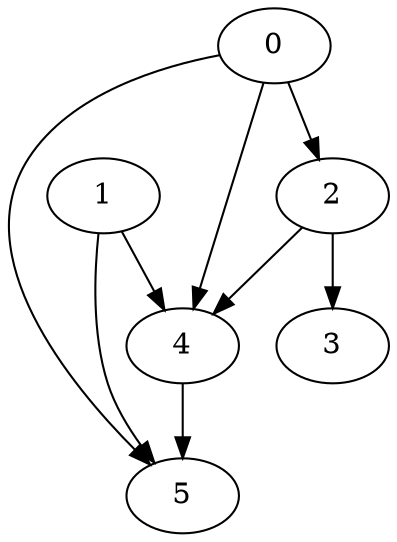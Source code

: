 digraph {
1 -> 4[weight=2]
1 -> 5[weight=4]
0 -> 2[weight=3]
0 -> 4[weight=1]
0 -> 5[weight=2]
2 -> 3[weight=6]
2 -> 4[weight=3]
4 -> 5[weight=7]
}
